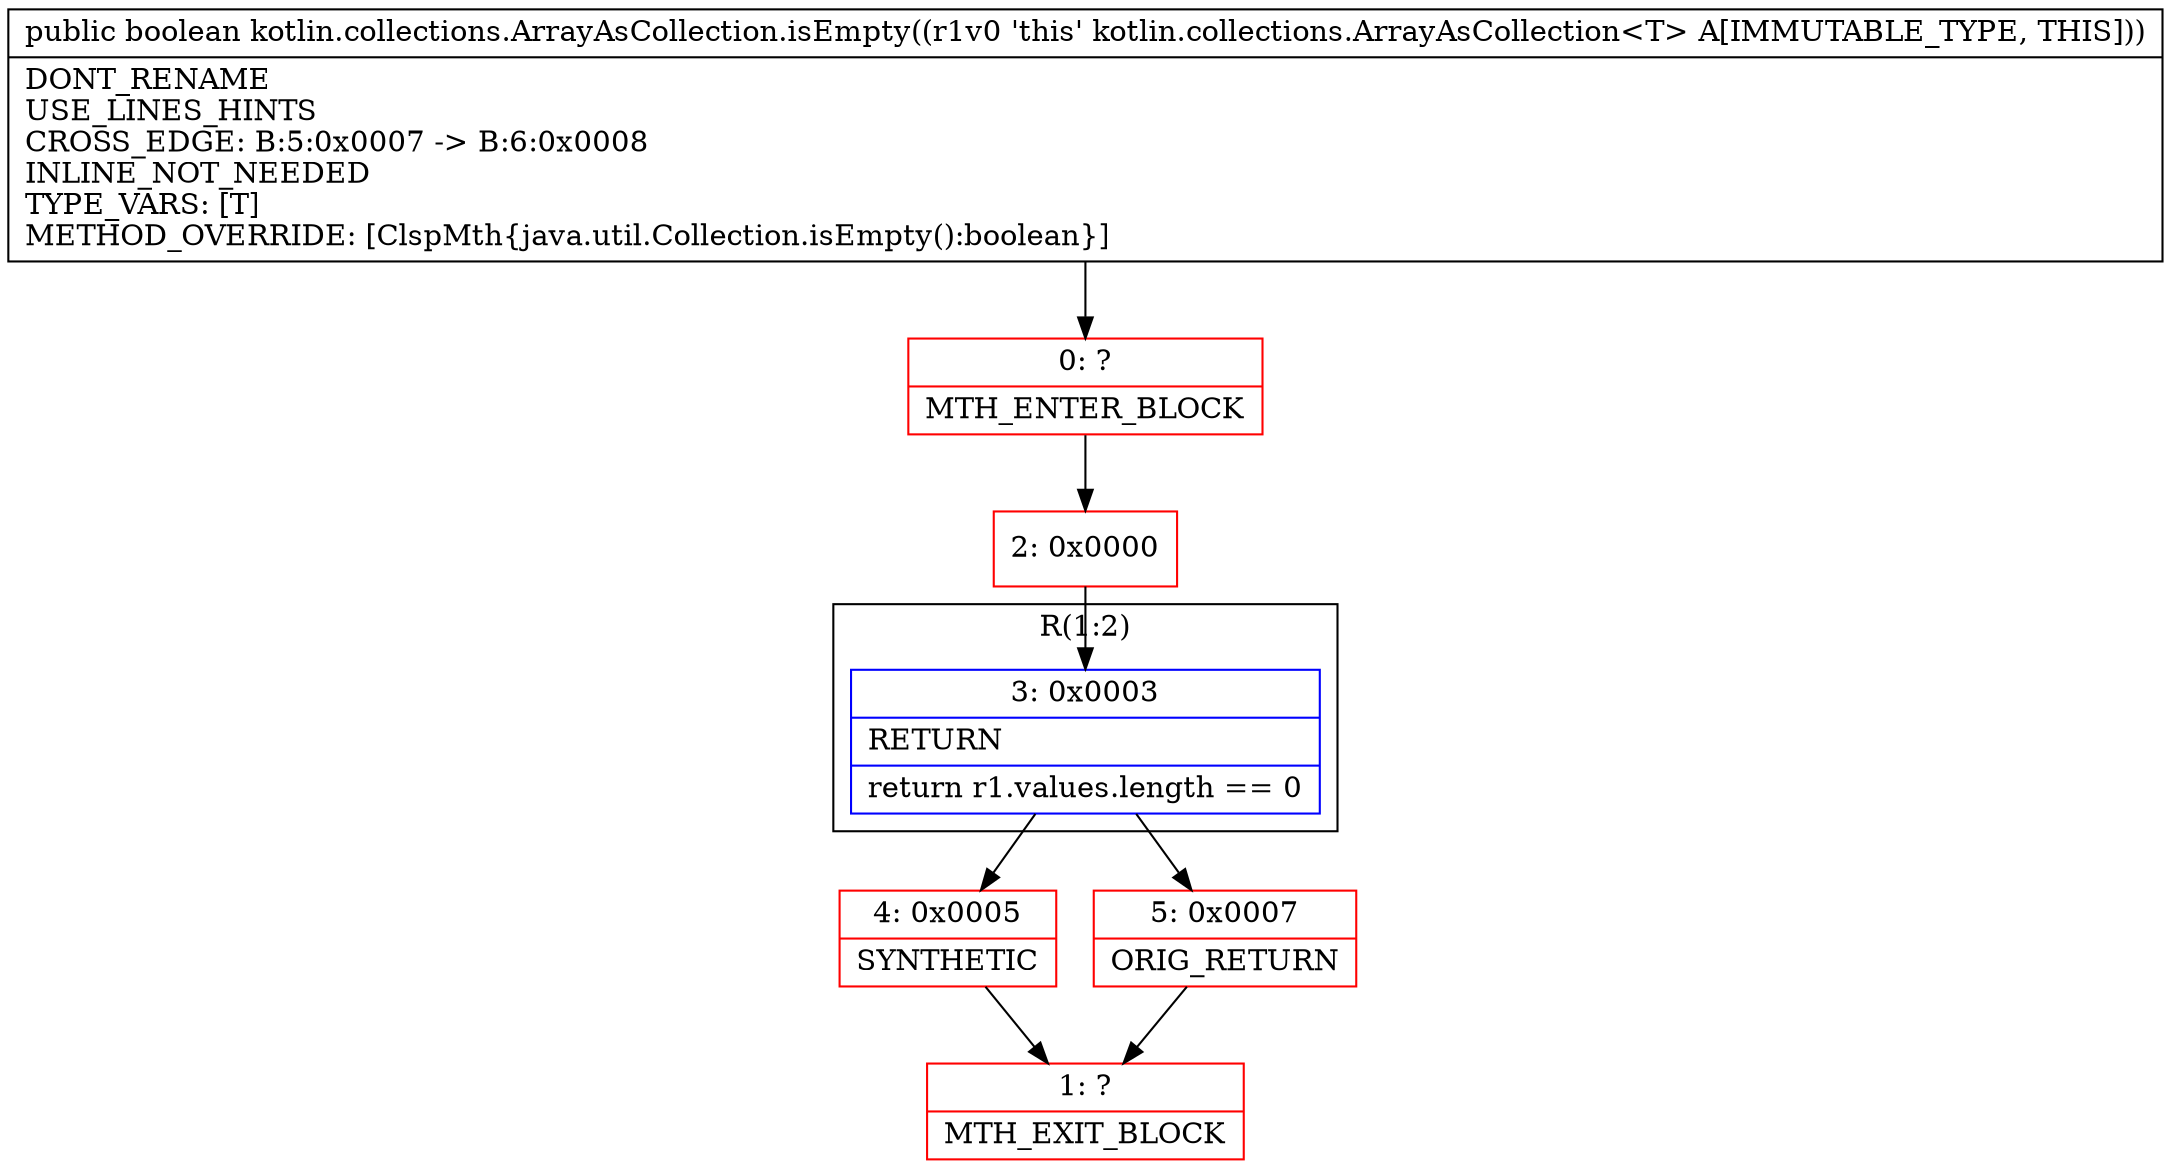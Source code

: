 digraph "CFG forkotlin.collections.ArrayAsCollection.isEmpty()Z" {
subgraph cluster_Region_1047218470 {
label = "R(1:2)";
node [shape=record,color=blue];
Node_3 [shape=record,label="{3\:\ 0x0003|RETURN\l|return r1.values.length == 0\l}"];
}
Node_0 [shape=record,color=red,label="{0\:\ ?|MTH_ENTER_BLOCK\l}"];
Node_2 [shape=record,color=red,label="{2\:\ 0x0000}"];
Node_4 [shape=record,color=red,label="{4\:\ 0x0005|SYNTHETIC\l}"];
Node_1 [shape=record,color=red,label="{1\:\ ?|MTH_EXIT_BLOCK\l}"];
Node_5 [shape=record,color=red,label="{5\:\ 0x0007|ORIG_RETURN\l}"];
MethodNode[shape=record,label="{public boolean kotlin.collections.ArrayAsCollection.isEmpty((r1v0 'this' kotlin.collections.ArrayAsCollection\<T\> A[IMMUTABLE_TYPE, THIS]))  | DONT_RENAME\lUSE_LINES_HINTS\lCROSS_EDGE: B:5:0x0007 \-\> B:6:0x0008\lINLINE_NOT_NEEDED\lTYPE_VARS: [T]\lMETHOD_OVERRIDE: [ClspMth\{java.util.Collection.isEmpty():boolean\}]\l}"];
MethodNode -> Node_0;Node_3 -> Node_4;
Node_3 -> Node_5;
Node_0 -> Node_2;
Node_2 -> Node_3;
Node_4 -> Node_1;
Node_5 -> Node_1;
}

